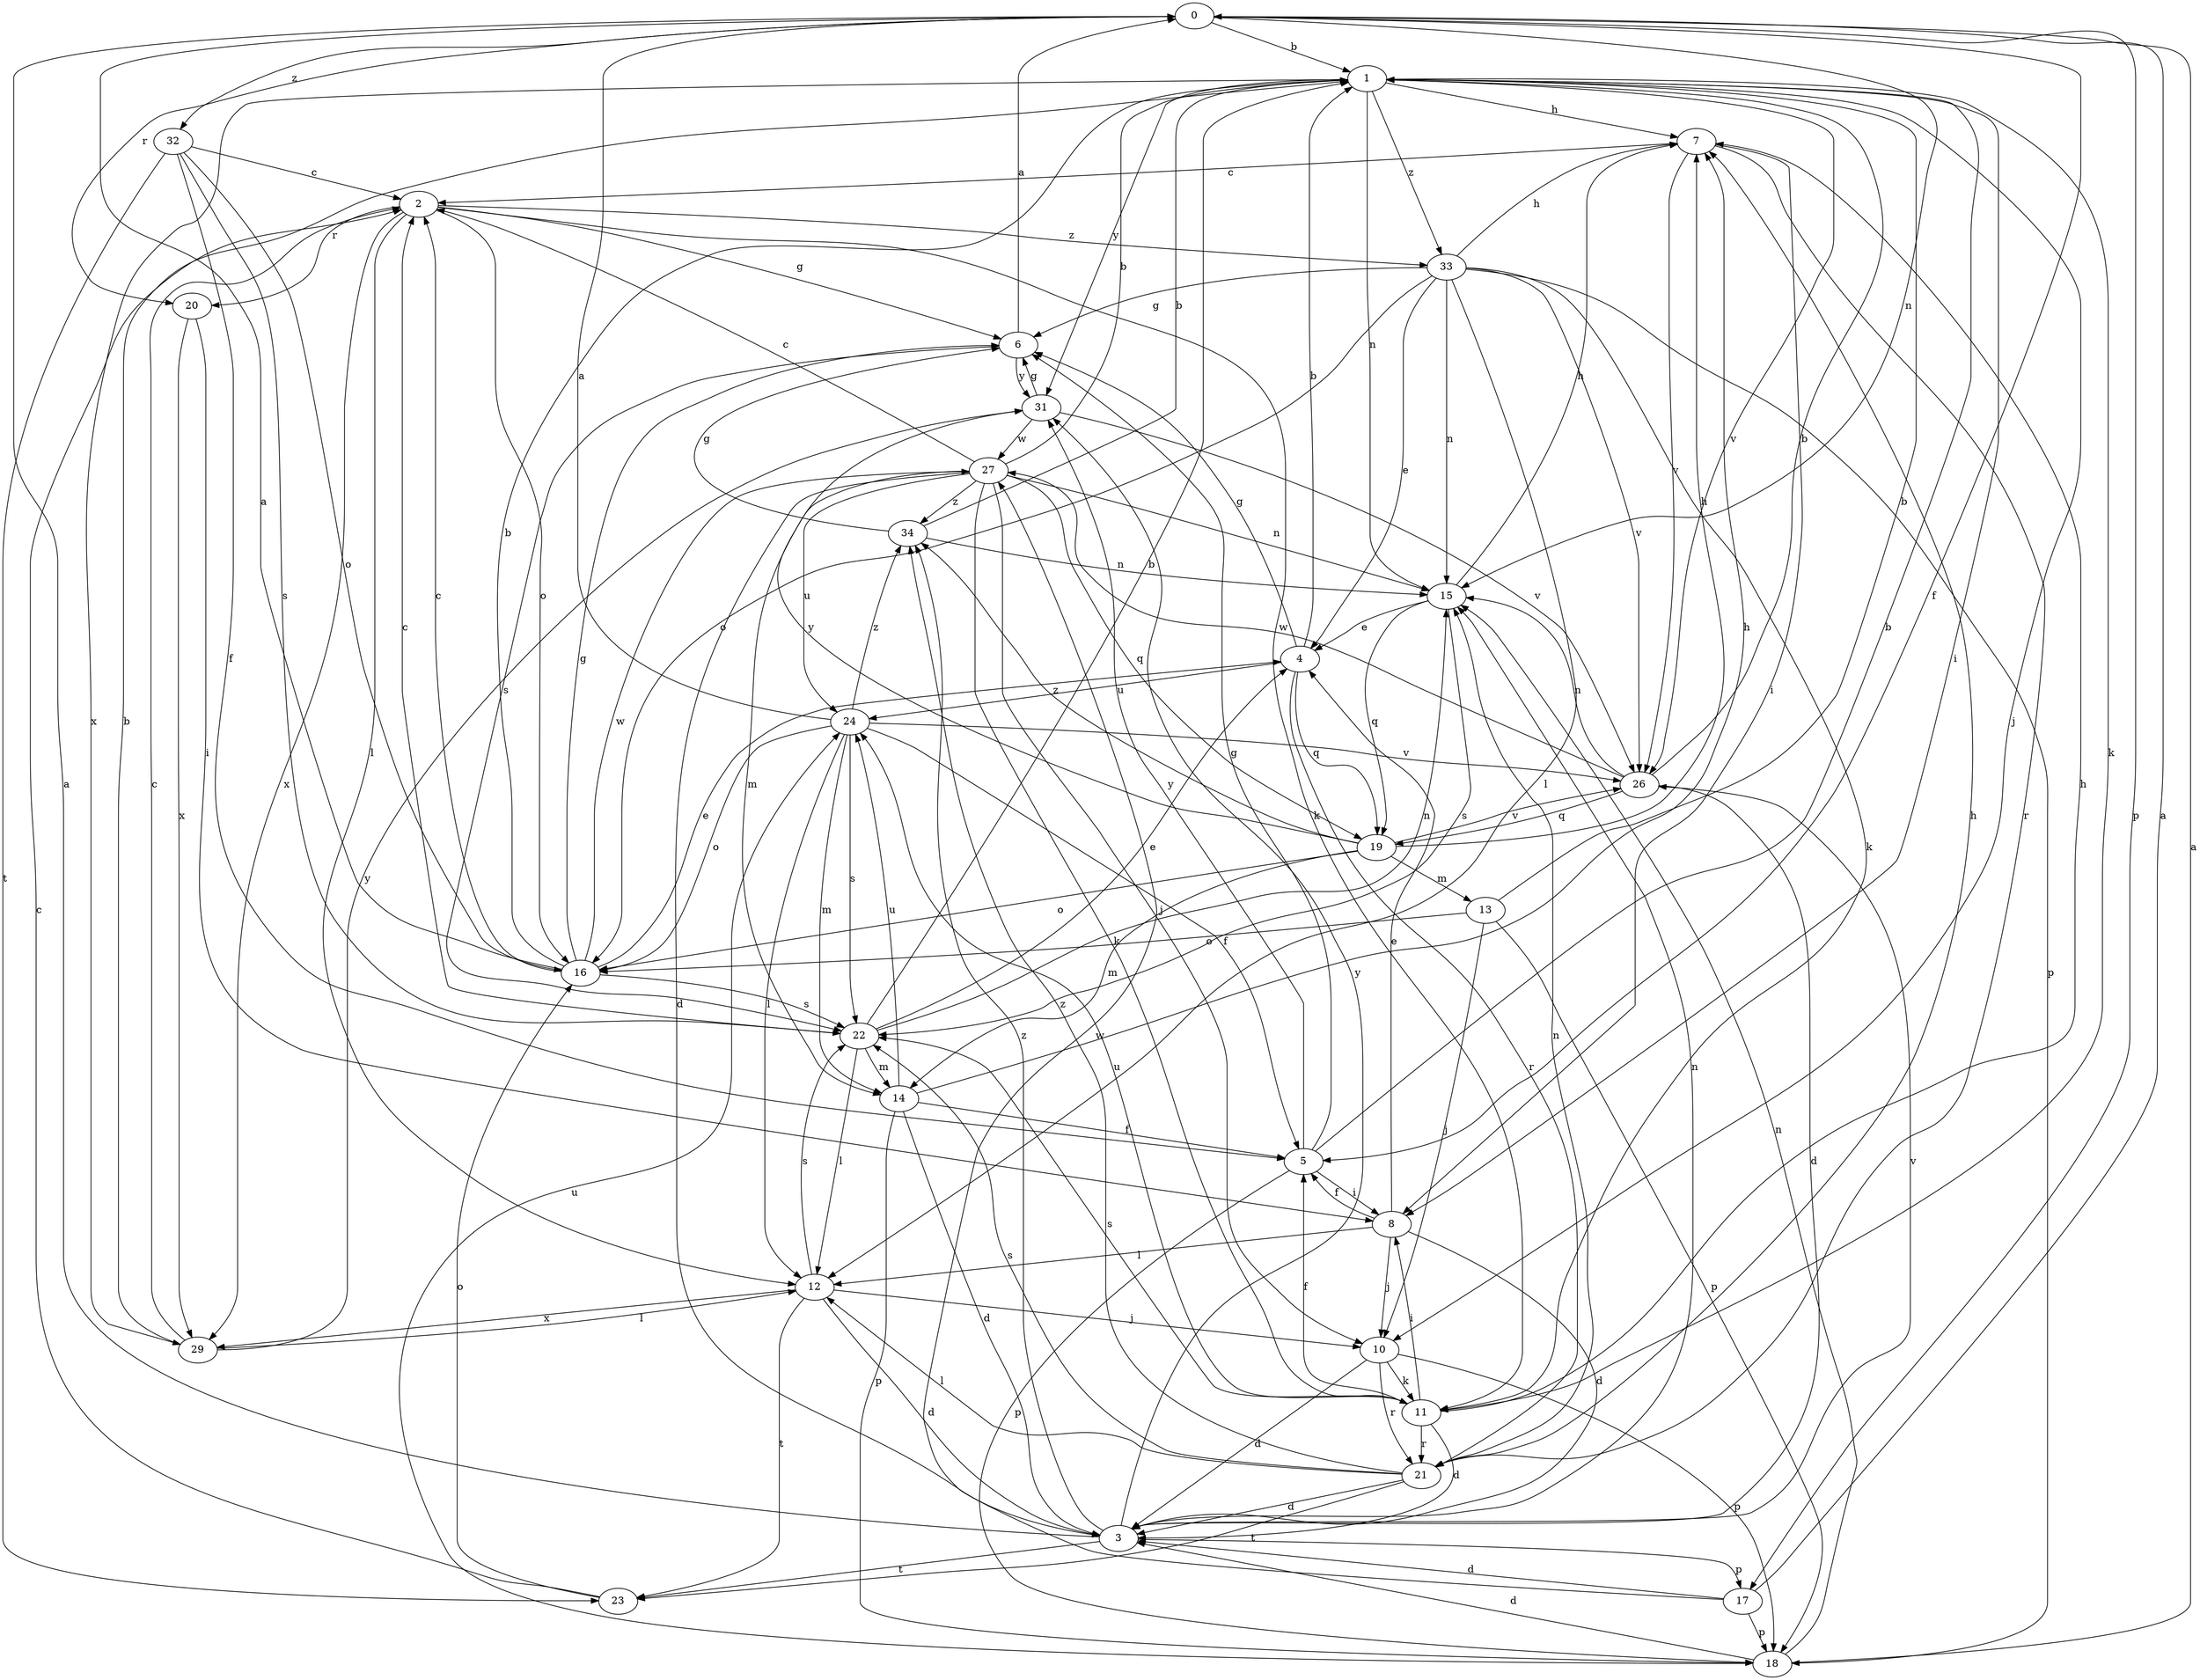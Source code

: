 strict digraph  {
0;
1;
2;
3;
4;
5;
6;
7;
8;
10;
11;
12;
13;
14;
15;
16;
17;
18;
19;
20;
21;
22;
23;
24;
26;
27;
29;
31;
32;
33;
34;
0 -> 1  [label=b];
0 -> 5  [label=f];
0 -> 15  [label=n];
0 -> 17  [label=p];
0 -> 20  [label=r];
0 -> 32  [label=z];
1 -> 7  [label=h];
1 -> 8  [label=i];
1 -> 10  [label=j];
1 -> 11  [label=k];
1 -> 15  [label=n];
1 -> 26  [label=v];
1 -> 29  [label=x];
1 -> 31  [label=y];
1 -> 33  [label=z];
2 -> 6  [label=g];
2 -> 11  [label=k];
2 -> 12  [label=l];
2 -> 16  [label=o];
2 -> 20  [label=r];
2 -> 29  [label=x];
2 -> 33  [label=z];
3 -> 0  [label=a];
3 -> 15  [label=n];
3 -> 17  [label=p];
3 -> 23  [label=t];
3 -> 26  [label=v];
3 -> 31  [label=y];
3 -> 34  [label=z];
4 -> 1  [label=b];
4 -> 6  [label=g];
4 -> 19  [label=q];
4 -> 21  [label=r];
4 -> 24  [label=u];
5 -> 1  [label=b];
5 -> 6  [label=g];
5 -> 8  [label=i];
5 -> 18  [label=p];
5 -> 31  [label=y];
6 -> 0  [label=a];
6 -> 22  [label=s];
6 -> 31  [label=y];
7 -> 2  [label=c];
7 -> 8  [label=i];
7 -> 21  [label=r];
7 -> 26  [label=v];
8 -> 3  [label=d];
8 -> 4  [label=e];
8 -> 5  [label=f];
8 -> 10  [label=j];
8 -> 12  [label=l];
10 -> 3  [label=d];
10 -> 11  [label=k];
10 -> 18  [label=p];
10 -> 21  [label=r];
11 -> 3  [label=d];
11 -> 5  [label=f];
11 -> 7  [label=h];
11 -> 8  [label=i];
11 -> 21  [label=r];
11 -> 22  [label=s];
11 -> 24  [label=u];
12 -> 3  [label=d];
12 -> 10  [label=j];
12 -> 22  [label=s];
12 -> 23  [label=t];
12 -> 29  [label=x];
13 -> 1  [label=b];
13 -> 10  [label=j];
13 -> 16  [label=o];
13 -> 18  [label=p];
14 -> 3  [label=d];
14 -> 5  [label=f];
14 -> 7  [label=h];
14 -> 18  [label=p];
14 -> 24  [label=u];
15 -> 4  [label=e];
15 -> 7  [label=h];
15 -> 19  [label=q];
15 -> 22  [label=s];
16 -> 0  [label=a];
16 -> 1  [label=b];
16 -> 2  [label=c];
16 -> 4  [label=e];
16 -> 6  [label=g];
16 -> 22  [label=s];
16 -> 27  [label=w];
17 -> 0  [label=a];
17 -> 3  [label=d];
17 -> 18  [label=p];
17 -> 27  [label=w];
18 -> 0  [label=a];
18 -> 3  [label=d];
18 -> 15  [label=n];
18 -> 24  [label=u];
19 -> 7  [label=h];
19 -> 13  [label=m];
19 -> 14  [label=m];
19 -> 16  [label=o];
19 -> 26  [label=v];
19 -> 31  [label=y];
19 -> 34  [label=z];
20 -> 8  [label=i];
20 -> 29  [label=x];
21 -> 3  [label=d];
21 -> 7  [label=h];
21 -> 12  [label=l];
21 -> 15  [label=n];
21 -> 22  [label=s];
21 -> 23  [label=t];
21 -> 34  [label=z];
22 -> 1  [label=b];
22 -> 2  [label=c];
22 -> 4  [label=e];
22 -> 12  [label=l];
22 -> 14  [label=m];
22 -> 15  [label=n];
23 -> 2  [label=c];
23 -> 16  [label=o];
24 -> 0  [label=a];
24 -> 5  [label=f];
24 -> 12  [label=l];
24 -> 14  [label=m];
24 -> 16  [label=o];
24 -> 22  [label=s];
24 -> 26  [label=v];
24 -> 34  [label=z];
26 -> 1  [label=b];
26 -> 3  [label=d];
26 -> 15  [label=n];
26 -> 19  [label=q];
26 -> 27  [label=w];
27 -> 1  [label=b];
27 -> 2  [label=c];
27 -> 3  [label=d];
27 -> 10  [label=j];
27 -> 11  [label=k];
27 -> 14  [label=m];
27 -> 15  [label=n];
27 -> 19  [label=q];
27 -> 24  [label=u];
27 -> 34  [label=z];
29 -> 1  [label=b];
29 -> 2  [label=c];
29 -> 12  [label=l];
29 -> 31  [label=y];
31 -> 6  [label=g];
31 -> 26  [label=v];
31 -> 27  [label=w];
32 -> 2  [label=c];
32 -> 5  [label=f];
32 -> 16  [label=o];
32 -> 22  [label=s];
32 -> 23  [label=t];
33 -> 4  [label=e];
33 -> 6  [label=g];
33 -> 7  [label=h];
33 -> 11  [label=k];
33 -> 12  [label=l];
33 -> 15  [label=n];
33 -> 16  [label=o];
33 -> 18  [label=p];
33 -> 26  [label=v];
34 -> 1  [label=b];
34 -> 6  [label=g];
34 -> 15  [label=n];
}
